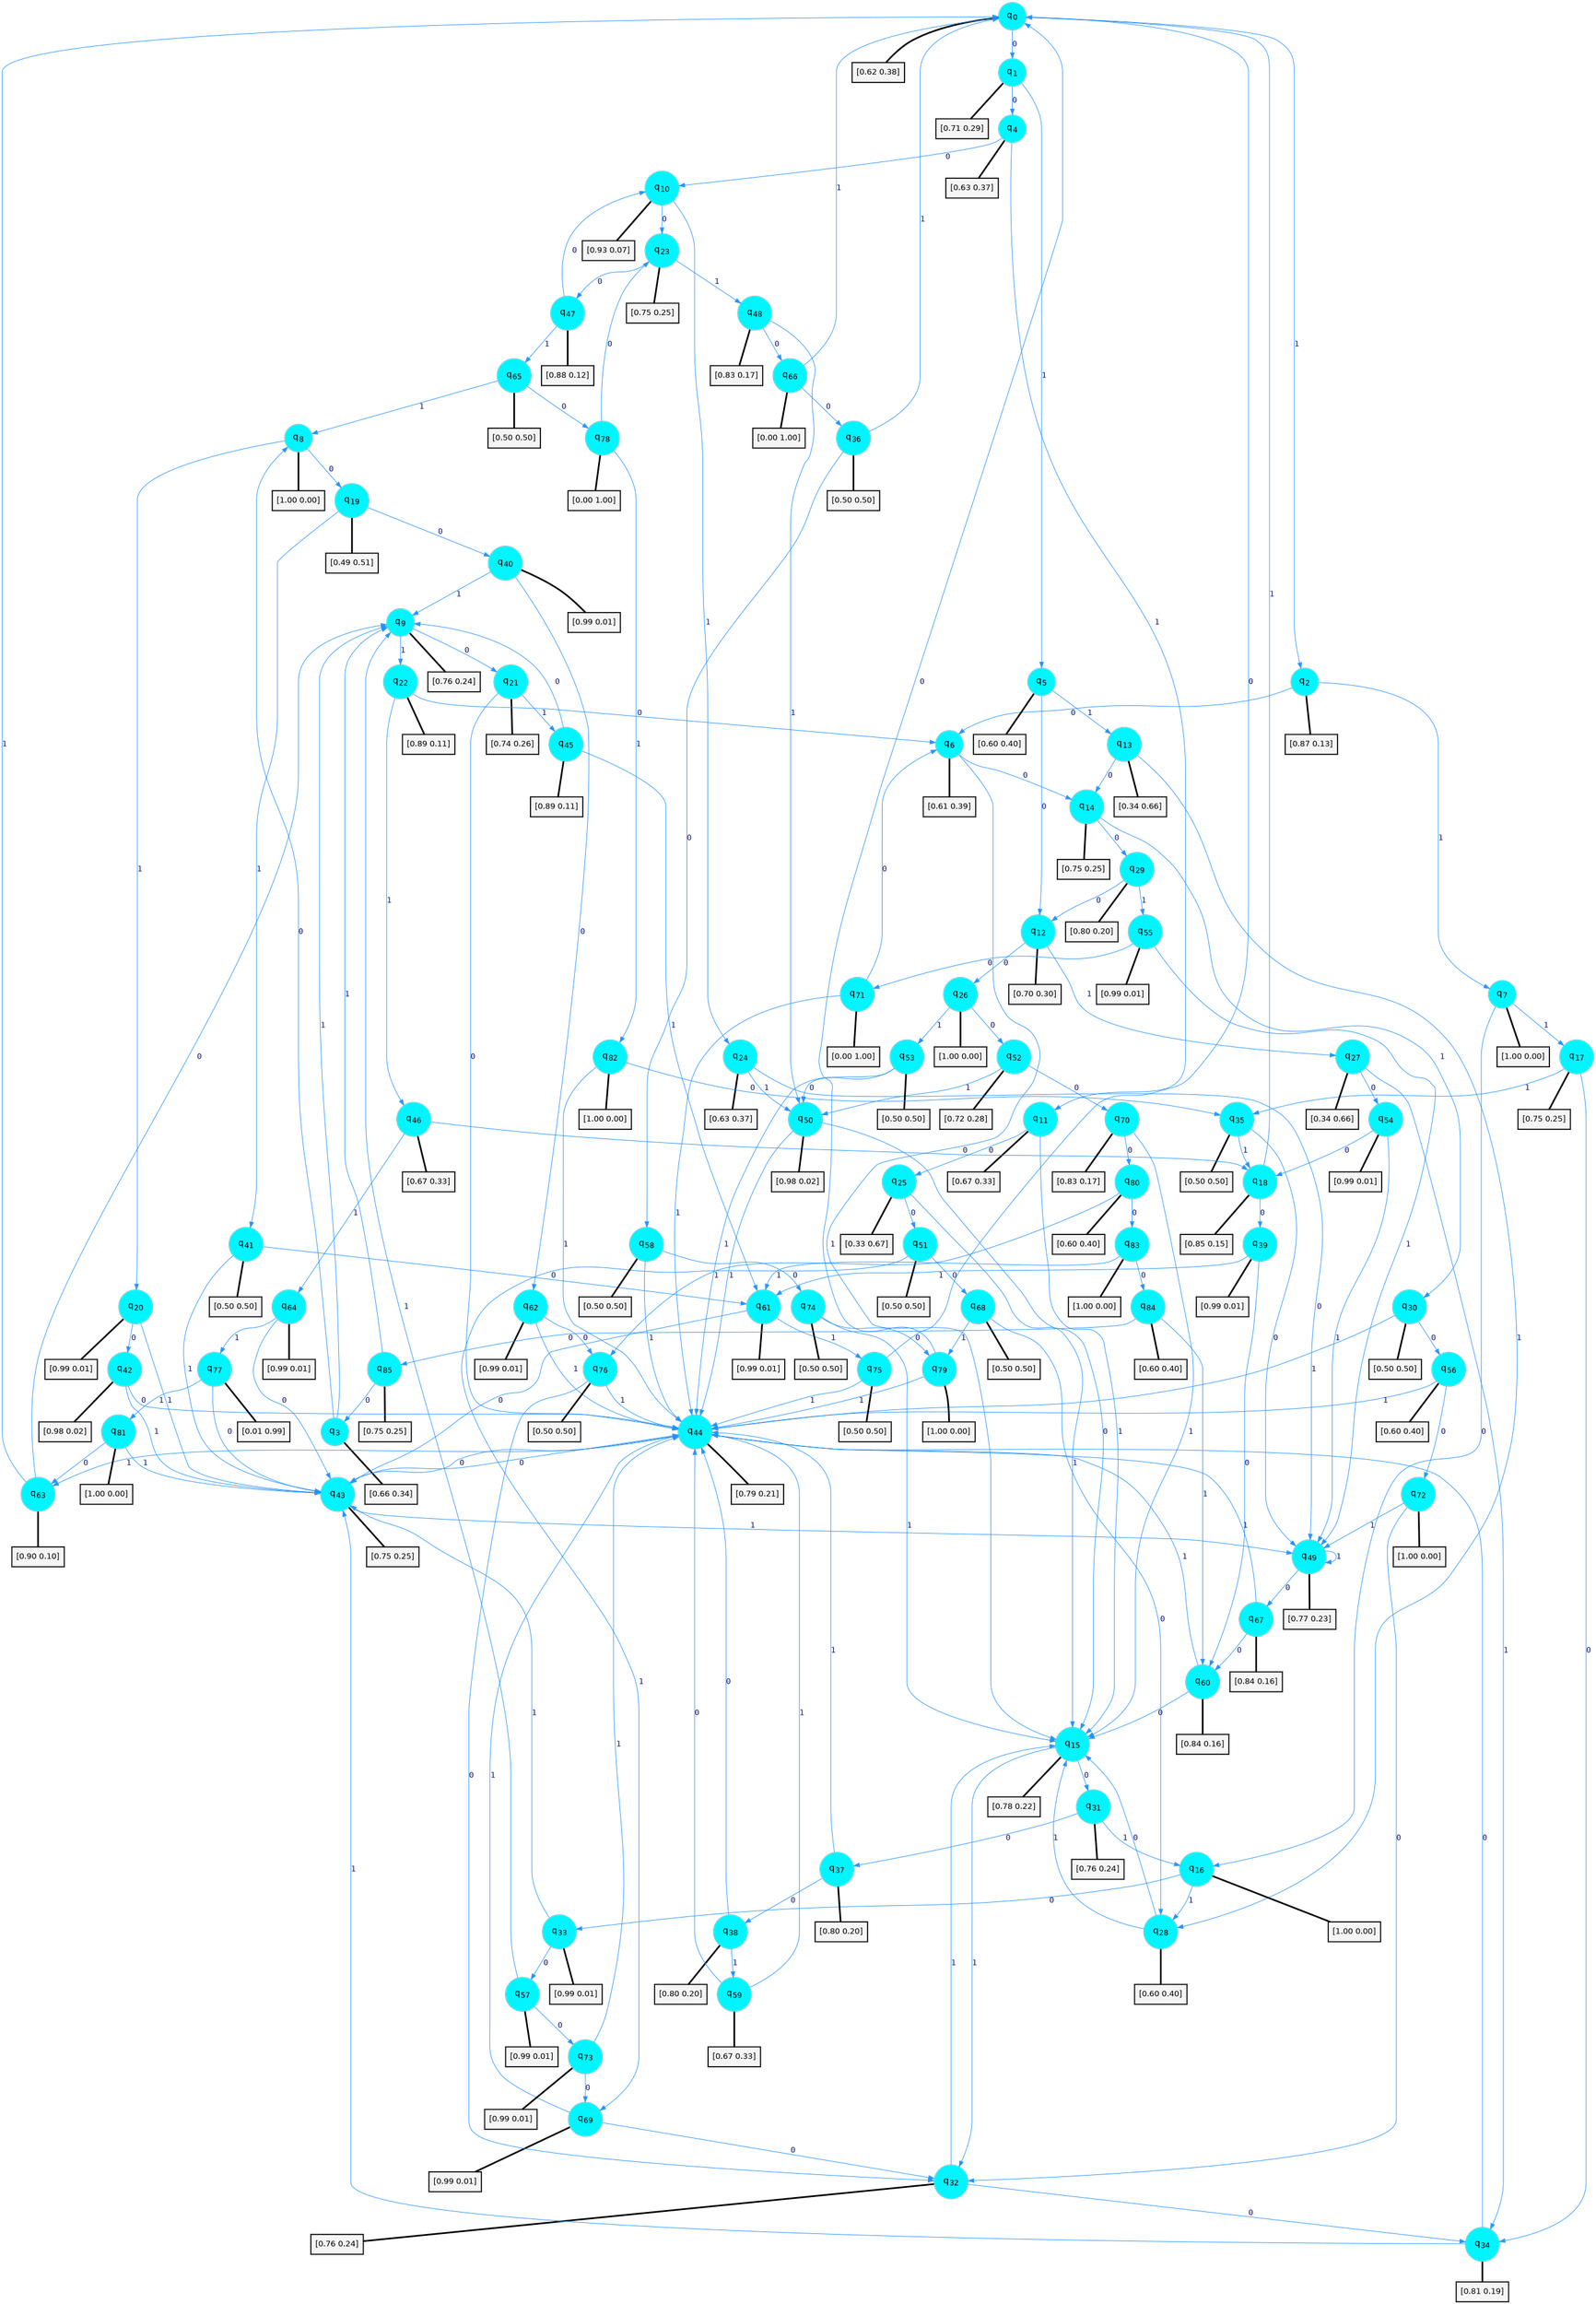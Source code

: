 digraph G {
graph [
bgcolor=transparent, dpi=300, rankdir=TD, size="40,25"];
node [
color=gray, fillcolor=turquoise1, fontcolor=black, fontname=Helvetica, fontsize=16, fontweight=bold, shape=circle, style=filled];
edge [
arrowsize=1, color=dodgerblue1, fontcolor=midnightblue, fontname=courier, fontweight=bold, penwidth=1, style=solid, weight=20];
0[label=<q<SUB>0</SUB>>];
1[label=<q<SUB>1</SUB>>];
2[label=<q<SUB>2</SUB>>];
3[label=<q<SUB>3</SUB>>];
4[label=<q<SUB>4</SUB>>];
5[label=<q<SUB>5</SUB>>];
6[label=<q<SUB>6</SUB>>];
7[label=<q<SUB>7</SUB>>];
8[label=<q<SUB>8</SUB>>];
9[label=<q<SUB>9</SUB>>];
10[label=<q<SUB>10</SUB>>];
11[label=<q<SUB>11</SUB>>];
12[label=<q<SUB>12</SUB>>];
13[label=<q<SUB>13</SUB>>];
14[label=<q<SUB>14</SUB>>];
15[label=<q<SUB>15</SUB>>];
16[label=<q<SUB>16</SUB>>];
17[label=<q<SUB>17</SUB>>];
18[label=<q<SUB>18</SUB>>];
19[label=<q<SUB>19</SUB>>];
20[label=<q<SUB>20</SUB>>];
21[label=<q<SUB>21</SUB>>];
22[label=<q<SUB>22</SUB>>];
23[label=<q<SUB>23</SUB>>];
24[label=<q<SUB>24</SUB>>];
25[label=<q<SUB>25</SUB>>];
26[label=<q<SUB>26</SUB>>];
27[label=<q<SUB>27</SUB>>];
28[label=<q<SUB>28</SUB>>];
29[label=<q<SUB>29</SUB>>];
30[label=<q<SUB>30</SUB>>];
31[label=<q<SUB>31</SUB>>];
32[label=<q<SUB>32</SUB>>];
33[label=<q<SUB>33</SUB>>];
34[label=<q<SUB>34</SUB>>];
35[label=<q<SUB>35</SUB>>];
36[label=<q<SUB>36</SUB>>];
37[label=<q<SUB>37</SUB>>];
38[label=<q<SUB>38</SUB>>];
39[label=<q<SUB>39</SUB>>];
40[label=<q<SUB>40</SUB>>];
41[label=<q<SUB>41</SUB>>];
42[label=<q<SUB>42</SUB>>];
43[label=<q<SUB>43</SUB>>];
44[label=<q<SUB>44</SUB>>];
45[label=<q<SUB>45</SUB>>];
46[label=<q<SUB>46</SUB>>];
47[label=<q<SUB>47</SUB>>];
48[label=<q<SUB>48</SUB>>];
49[label=<q<SUB>49</SUB>>];
50[label=<q<SUB>50</SUB>>];
51[label=<q<SUB>51</SUB>>];
52[label=<q<SUB>52</SUB>>];
53[label=<q<SUB>53</SUB>>];
54[label=<q<SUB>54</SUB>>];
55[label=<q<SUB>55</SUB>>];
56[label=<q<SUB>56</SUB>>];
57[label=<q<SUB>57</SUB>>];
58[label=<q<SUB>58</SUB>>];
59[label=<q<SUB>59</SUB>>];
60[label=<q<SUB>60</SUB>>];
61[label=<q<SUB>61</SUB>>];
62[label=<q<SUB>62</SUB>>];
63[label=<q<SUB>63</SUB>>];
64[label=<q<SUB>64</SUB>>];
65[label=<q<SUB>65</SUB>>];
66[label=<q<SUB>66</SUB>>];
67[label=<q<SUB>67</SUB>>];
68[label=<q<SUB>68</SUB>>];
69[label=<q<SUB>69</SUB>>];
70[label=<q<SUB>70</SUB>>];
71[label=<q<SUB>71</SUB>>];
72[label=<q<SUB>72</SUB>>];
73[label=<q<SUB>73</SUB>>];
74[label=<q<SUB>74</SUB>>];
75[label=<q<SUB>75</SUB>>];
76[label=<q<SUB>76</SUB>>];
77[label=<q<SUB>77</SUB>>];
78[label=<q<SUB>78</SUB>>];
79[label=<q<SUB>79</SUB>>];
80[label=<q<SUB>80</SUB>>];
81[label=<q<SUB>81</SUB>>];
82[label=<q<SUB>82</SUB>>];
83[label=<q<SUB>83</SUB>>];
84[label=<q<SUB>84</SUB>>];
85[label=<q<SUB>85</SUB>>];
86[label="[0.62 0.38]", shape=box,fontcolor=black, fontname=Helvetica, fontsize=14, penwidth=2, fillcolor=whitesmoke,color=black];
87[label="[0.71 0.29]", shape=box,fontcolor=black, fontname=Helvetica, fontsize=14, penwidth=2, fillcolor=whitesmoke,color=black];
88[label="[0.87 0.13]", shape=box,fontcolor=black, fontname=Helvetica, fontsize=14, penwidth=2, fillcolor=whitesmoke,color=black];
89[label="[0.66 0.34]", shape=box,fontcolor=black, fontname=Helvetica, fontsize=14, penwidth=2, fillcolor=whitesmoke,color=black];
90[label="[0.63 0.37]", shape=box,fontcolor=black, fontname=Helvetica, fontsize=14, penwidth=2, fillcolor=whitesmoke,color=black];
91[label="[0.60 0.40]", shape=box,fontcolor=black, fontname=Helvetica, fontsize=14, penwidth=2, fillcolor=whitesmoke,color=black];
92[label="[0.61 0.39]", shape=box,fontcolor=black, fontname=Helvetica, fontsize=14, penwidth=2, fillcolor=whitesmoke,color=black];
93[label="[1.00 0.00]", shape=box,fontcolor=black, fontname=Helvetica, fontsize=14, penwidth=2, fillcolor=whitesmoke,color=black];
94[label="[1.00 0.00]", shape=box,fontcolor=black, fontname=Helvetica, fontsize=14, penwidth=2, fillcolor=whitesmoke,color=black];
95[label="[0.76 0.24]", shape=box,fontcolor=black, fontname=Helvetica, fontsize=14, penwidth=2, fillcolor=whitesmoke,color=black];
96[label="[0.93 0.07]", shape=box,fontcolor=black, fontname=Helvetica, fontsize=14, penwidth=2, fillcolor=whitesmoke,color=black];
97[label="[0.67 0.33]", shape=box,fontcolor=black, fontname=Helvetica, fontsize=14, penwidth=2, fillcolor=whitesmoke,color=black];
98[label="[0.70 0.30]", shape=box,fontcolor=black, fontname=Helvetica, fontsize=14, penwidth=2, fillcolor=whitesmoke,color=black];
99[label="[0.34 0.66]", shape=box,fontcolor=black, fontname=Helvetica, fontsize=14, penwidth=2, fillcolor=whitesmoke,color=black];
100[label="[0.75 0.25]", shape=box,fontcolor=black, fontname=Helvetica, fontsize=14, penwidth=2, fillcolor=whitesmoke,color=black];
101[label="[0.78 0.22]", shape=box,fontcolor=black, fontname=Helvetica, fontsize=14, penwidth=2, fillcolor=whitesmoke,color=black];
102[label="[1.00 0.00]", shape=box,fontcolor=black, fontname=Helvetica, fontsize=14, penwidth=2, fillcolor=whitesmoke,color=black];
103[label="[0.75 0.25]", shape=box,fontcolor=black, fontname=Helvetica, fontsize=14, penwidth=2, fillcolor=whitesmoke,color=black];
104[label="[0.85 0.15]", shape=box,fontcolor=black, fontname=Helvetica, fontsize=14, penwidth=2, fillcolor=whitesmoke,color=black];
105[label="[0.49 0.51]", shape=box,fontcolor=black, fontname=Helvetica, fontsize=14, penwidth=2, fillcolor=whitesmoke,color=black];
106[label="[0.99 0.01]", shape=box,fontcolor=black, fontname=Helvetica, fontsize=14, penwidth=2, fillcolor=whitesmoke,color=black];
107[label="[0.74 0.26]", shape=box,fontcolor=black, fontname=Helvetica, fontsize=14, penwidth=2, fillcolor=whitesmoke,color=black];
108[label="[0.89 0.11]", shape=box,fontcolor=black, fontname=Helvetica, fontsize=14, penwidth=2, fillcolor=whitesmoke,color=black];
109[label="[0.75 0.25]", shape=box,fontcolor=black, fontname=Helvetica, fontsize=14, penwidth=2, fillcolor=whitesmoke,color=black];
110[label="[0.63 0.37]", shape=box,fontcolor=black, fontname=Helvetica, fontsize=14, penwidth=2, fillcolor=whitesmoke,color=black];
111[label="[0.33 0.67]", shape=box,fontcolor=black, fontname=Helvetica, fontsize=14, penwidth=2, fillcolor=whitesmoke,color=black];
112[label="[1.00 0.00]", shape=box,fontcolor=black, fontname=Helvetica, fontsize=14, penwidth=2, fillcolor=whitesmoke,color=black];
113[label="[0.34 0.66]", shape=box,fontcolor=black, fontname=Helvetica, fontsize=14, penwidth=2, fillcolor=whitesmoke,color=black];
114[label="[0.60 0.40]", shape=box,fontcolor=black, fontname=Helvetica, fontsize=14, penwidth=2, fillcolor=whitesmoke,color=black];
115[label="[0.80 0.20]", shape=box,fontcolor=black, fontname=Helvetica, fontsize=14, penwidth=2, fillcolor=whitesmoke,color=black];
116[label="[0.50 0.50]", shape=box,fontcolor=black, fontname=Helvetica, fontsize=14, penwidth=2, fillcolor=whitesmoke,color=black];
117[label="[0.76 0.24]", shape=box,fontcolor=black, fontname=Helvetica, fontsize=14, penwidth=2, fillcolor=whitesmoke,color=black];
118[label="[0.76 0.24]", shape=box,fontcolor=black, fontname=Helvetica, fontsize=14, penwidth=2, fillcolor=whitesmoke,color=black];
119[label="[0.99 0.01]", shape=box,fontcolor=black, fontname=Helvetica, fontsize=14, penwidth=2, fillcolor=whitesmoke,color=black];
120[label="[0.81 0.19]", shape=box,fontcolor=black, fontname=Helvetica, fontsize=14, penwidth=2, fillcolor=whitesmoke,color=black];
121[label="[0.50 0.50]", shape=box,fontcolor=black, fontname=Helvetica, fontsize=14, penwidth=2, fillcolor=whitesmoke,color=black];
122[label="[0.50 0.50]", shape=box,fontcolor=black, fontname=Helvetica, fontsize=14, penwidth=2, fillcolor=whitesmoke,color=black];
123[label="[0.80 0.20]", shape=box,fontcolor=black, fontname=Helvetica, fontsize=14, penwidth=2, fillcolor=whitesmoke,color=black];
124[label="[0.80 0.20]", shape=box,fontcolor=black, fontname=Helvetica, fontsize=14, penwidth=2, fillcolor=whitesmoke,color=black];
125[label="[0.99 0.01]", shape=box,fontcolor=black, fontname=Helvetica, fontsize=14, penwidth=2, fillcolor=whitesmoke,color=black];
126[label="[0.99 0.01]", shape=box,fontcolor=black, fontname=Helvetica, fontsize=14, penwidth=2, fillcolor=whitesmoke,color=black];
127[label="[0.50 0.50]", shape=box,fontcolor=black, fontname=Helvetica, fontsize=14, penwidth=2, fillcolor=whitesmoke,color=black];
128[label="[0.98 0.02]", shape=box,fontcolor=black, fontname=Helvetica, fontsize=14, penwidth=2, fillcolor=whitesmoke,color=black];
129[label="[0.75 0.25]", shape=box,fontcolor=black, fontname=Helvetica, fontsize=14, penwidth=2, fillcolor=whitesmoke,color=black];
130[label="[0.79 0.21]", shape=box,fontcolor=black, fontname=Helvetica, fontsize=14, penwidth=2, fillcolor=whitesmoke,color=black];
131[label="[0.89 0.11]", shape=box,fontcolor=black, fontname=Helvetica, fontsize=14, penwidth=2, fillcolor=whitesmoke,color=black];
132[label="[0.67 0.33]", shape=box,fontcolor=black, fontname=Helvetica, fontsize=14, penwidth=2, fillcolor=whitesmoke,color=black];
133[label="[0.88 0.12]", shape=box,fontcolor=black, fontname=Helvetica, fontsize=14, penwidth=2, fillcolor=whitesmoke,color=black];
134[label="[0.83 0.17]", shape=box,fontcolor=black, fontname=Helvetica, fontsize=14, penwidth=2, fillcolor=whitesmoke,color=black];
135[label="[0.77 0.23]", shape=box,fontcolor=black, fontname=Helvetica, fontsize=14, penwidth=2, fillcolor=whitesmoke,color=black];
136[label="[0.98 0.02]", shape=box,fontcolor=black, fontname=Helvetica, fontsize=14, penwidth=2, fillcolor=whitesmoke,color=black];
137[label="[0.50 0.50]", shape=box,fontcolor=black, fontname=Helvetica, fontsize=14, penwidth=2, fillcolor=whitesmoke,color=black];
138[label="[0.72 0.28]", shape=box,fontcolor=black, fontname=Helvetica, fontsize=14, penwidth=2, fillcolor=whitesmoke,color=black];
139[label="[0.50 0.50]", shape=box,fontcolor=black, fontname=Helvetica, fontsize=14, penwidth=2, fillcolor=whitesmoke,color=black];
140[label="[0.99 0.01]", shape=box,fontcolor=black, fontname=Helvetica, fontsize=14, penwidth=2, fillcolor=whitesmoke,color=black];
141[label="[0.99 0.01]", shape=box,fontcolor=black, fontname=Helvetica, fontsize=14, penwidth=2, fillcolor=whitesmoke,color=black];
142[label="[0.60 0.40]", shape=box,fontcolor=black, fontname=Helvetica, fontsize=14, penwidth=2, fillcolor=whitesmoke,color=black];
143[label="[0.99 0.01]", shape=box,fontcolor=black, fontname=Helvetica, fontsize=14, penwidth=2, fillcolor=whitesmoke,color=black];
144[label="[0.50 0.50]", shape=box,fontcolor=black, fontname=Helvetica, fontsize=14, penwidth=2, fillcolor=whitesmoke,color=black];
145[label="[0.67 0.33]", shape=box,fontcolor=black, fontname=Helvetica, fontsize=14, penwidth=2, fillcolor=whitesmoke,color=black];
146[label="[0.84 0.16]", shape=box,fontcolor=black, fontname=Helvetica, fontsize=14, penwidth=2, fillcolor=whitesmoke,color=black];
147[label="[0.99 0.01]", shape=box,fontcolor=black, fontname=Helvetica, fontsize=14, penwidth=2, fillcolor=whitesmoke,color=black];
148[label="[0.99 0.01]", shape=box,fontcolor=black, fontname=Helvetica, fontsize=14, penwidth=2, fillcolor=whitesmoke,color=black];
149[label="[0.90 0.10]", shape=box,fontcolor=black, fontname=Helvetica, fontsize=14, penwidth=2, fillcolor=whitesmoke,color=black];
150[label="[0.99 0.01]", shape=box,fontcolor=black, fontname=Helvetica, fontsize=14, penwidth=2, fillcolor=whitesmoke,color=black];
151[label="[0.50 0.50]", shape=box,fontcolor=black, fontname=Helvetica, fontsize=14, penwidth=2, fillcolor=whitesmoke,color=black];
152[label="[0.00 1.00]", shape=box,fontcolor=black, fontname=Helvetica, fontsize=14, penwidth=2, fillcolor=whitesmoke,color=black];
153[label="[0.84 0.16]", shape=box,fontcolor=black, fontname=Helvetica, fontsize=14, penwidth=2, fillcolor=whitesmoke,color=black];
154[label="[0.50 0.50]", shape=box,fontcolor=black, fontname=Helvetica, fontsize=14, penwidth=2, fillcolor=whitesmoke,color=black];
155[label="[0.99 0.01]", shape=box,fontcolor=black, fontname=Helvetica, fontsize=14, penwidth=2, fillcolor=whitesmoke,color=black];
156[label="[0.83 0.17]", shape=box,fontcolor=black, fontname=Helvetica, fontsize=14, penwidth=2, fillcolor=whitesmoke,color=black];
157[label="[0.00 1.00]", shape=box,fontcolor=black, fontname=Helvetica, fontsize=14, penwidth=2, fillcolor=whitesmoke,color=black];
158[label="[1.00 0.00]", shape=box,fontcolor=black, fontname=Helvetica, fontsize=14, penwidth=2, fillcolor=whitesmoke,color=black];
159[label="[0.99 0.01]", shape=box,fontcolor=black, fontname=Helvetica, fontsize=14, penwidth=2, fillcolor=whitesmoke,color=black];
160[label="[0.50 0.50]", shape=box,fontcolor=black, fontname=Helvetica, fontsize=14, penwidth=2, fillcolor=whitesmoke,color=black];
161[label="[0.50 0.50]", shape=box,fontcolor=black, fontname=Helvetica, fontsize=14, penwidth=2, fillcolor=whitesmoke,color=black];
162[label="[0.50 0.50]", shape=box,fontcolor=black, fontname=Helvetica, fontsize=14, penwidth=2, fillcolor=whitesmoke,color=black];
163[label="[0.01 0.99]", shape=box,fontcolor=black, fontname=Helvetica, fontsize=14, penwidth=2, fillcolor=whitesmoke,color=black];
164[label="[0.00 1.00]", shape=box,fontcolor=black, fontname=Helvetica, fontsize=14, penwidth=2, fillcolor=whitesmoke,color=black];
165[label="[1.00 0.00]", shape=box,fontcolor=black, fontname=Helvetica, fontsize=14, penwidth=2, fillcolor=whitesmoke,color=black];
166[label="[0.60 0.40]", shape=box,fontcolor=black, fontname=Helvetica, fontsize=14, penwidth=2, fillcolor=whitesmoke,color=black];
167[label="[1.00 0.00]", shape=box,fontcolor=black, fontname=Helvetica, fontsize=14, penwidth=2, fillcolor=whitesmoke,color=black];
168[label="[1.00 0.00]", shape=box,fontcolor=black, fontname=Helvetica, fontsize=14, penwidth=2, fillcolor=whitesmoke,color=black];
169[label="[1.00 0.00]", shape=box,fontcolor=black, fontname=Helvetica, fontsize=14, penwidth=2, fillcolor=whitesmoke,color=black];
170[label="[0.60 0.40]", shape=box,fontcolor=black, fontname=Helvetica, fontsize=14, penwidth=2, fillcolor=whitesmoke,color=black];
171[label="[0.75 0.25]", shape=box,fontcolor=black, fontname=Helvetica, fontsize=14, penwidth=2, fillcolor=whitesmoke,color=black];
0->1 [label=0];
0->2 [label=1];
0->86 [arrowhead=none, penwidth=3,color=black];
1->4 [label=0];
1->5 [label=1];
1->87 [arrowhead=none, penwidth=3,color=black];
2->6 [label=0];
2->7 [label=1];
2->88 [arrowhead=none, penwidth=3,color=black];
3->8 [label=0];
3->9 [label=1];
3->89 [arrowhead=none, penwidth=3,color=black];
4->10 [label=0];
4->11 [label=1];
4->90 [arrowhead=none, penwidth=3,color=black];
5->12 [label=0];
5->13 [label=1];
5->91 [arrowhead=none, penwidth=3,color=black];
6->14 [label=0];
6->15 [label=1];
6->92 [arrowhead=none, penwidth=3,color=black];
7->16 [label=0];
7->17 [label=1];
7->93 [arrowhead=none, penwidth=3,color=black];
8->19 [label=0];
8->20 [label=1];
8->94 [arrowhead=none, penwidth=3,color=black];
9->21 [label=0];
9->22 [label=1];
9->95 [arrowhead=none, penwidth=3,color=black];
10->23 [label=0];
10->24 [label=1];
10->96 [arrowhead=none, penwidth=3,color=black];
11->25 [label=0];
11->15 [label=1];
11->97 [arrowhead=none, penwidth=3,color=black];
12->26 [label=0];
12->27 [label=1];
12->98 [arrowhead=none, penwidth=3,color=black];
13->14 [label=0];
13->28 [label=1];
13->99 [arrowhead=none, penwidth=3,color=black];
14->29 [label=0];
14->30 [label=1];
14->100 [arrowhead=none, penwidth=3,color=black];
15->31 [label=0];
15->32 [label=1];
15->101 [arrowhead=none, penwidth=3,color=black];
16->33 [label=0];
16->28 [label=1];
16->102 [arrowhead=none, penwidth=3,color=black];
17->34 [label=0];
17->35 [label=1];
17->103 [arrowhead=none, penwidth=3,color=black];
18->39 [label=0];
18->0 [label=1];
18->104 [arrowhead=none, penwidth=3,color=black];
19->40 [label=0];
19->41 [label=1];
19->105 [arrowhead=none, penwidth=3,color=black];
20->42 [label=0];
20->43 [label=1];
20->106 [arrowhead=none, penwidth=3,color=black];
21->44 [label=0];
21->45 [label=1];
21->107 [arrowhead=none, penwidth=3,color=black];
22->6 [label=0];
22->46 [label=1];
22->108 [arrowhead=none, penwidth=3,color=black];
23->47 [label=0];
23->48 [label=1];
23->109 [arrowhead=none, penwidth=3,color=black];
24->49 [label=0];
24->50 [label=1];
24->110 [arrowhead=none, penwidth=3,color=black];
25->51 [label=0];
25->15 [label=1];
25->111 [arrowhead=none, penwidth=3,color=black];
26->52 [label=0];
26->53 [label=1];
26->112 [arrowhead=none, penwidth=3,color=black];
27->54 [label=0];
27->34 [label=1];
27->113 [arrowhead=none, penwidth=3,color=black];
28->15 [label=0];
28->15 [label=1];
28->114 [arrowhead=none, penwidth=3,color=black];
29->12 [label=0];
29->55 [label=1];
29->115 [arrowhead=none, penwidth=3,color=black];
30->56 [label=0];
30->44 [label=1];
30->116 [arrowhead=none, penwidth=3,color=black];
31->37 [label=0];
31->16 [label=1];
31->117 [arrowhead=none, penwidth=3,color=black];
32->34 [label=0];
32->15 [label=1];
32->118 [arrowhead=none, penwidth=3,color=black];
33->57 [label=0];
33->43 [label=1];
33->119 [arrowhead=none, penwidth=3,color=black];
34->44 [label=0];
34->43 [label=1];
34->120 [arrowhead=none, penwidth=3,color=black];
35->49 [label=0];
35->18 [label=1];
35->121 [arrowhead=none, penwidth=3,color=black];
36->58 [label=0];
36->0 [label=1];
36->122 [arrowhead=none, penwidth=3,color=black];
37->38 [label=0];
37->44 [label=1];
37->123 [arrowhead=none, penwidth=3,color=black];
38->44 [label=0];
38->59 [label=1];
38->124 [arrowhead=none, penwidth=3,color=black];
39->60 [label=0];
39->61 [label=1];
39->125 [arrowhead=none, penwidth=3,color=black];
40->62 [label=0];
40->9 [label=1];
40->126 [arrowhead=none, penwidth=3,color=black];
41->61 [label=0];
41->43 [label=1];
41->127 [arrowhead=none, penwidth=3,color=black];
42->44 [label=0];
42->43 [label=1];
42->128 [arrowhead=none, penwidth=3,color=black];
43->44 [label=0];
43->49 [label=1];
43->129 [arrowhead=none, penwidth=3,color=black];
44->43 [label=0];
44->63 [label=1];
44->130 [arrowhead=none, penwidth=3,color=black];
45->9 [label=0];
45->61 [label=1];
45->131 [arrowhead=none, penwidth=3,color=black];
46->18 [label=0];
46->64 [label=1];
46->132 [arrowhead=none, penwidth=3,color=black];
47->10 [label=0];
47->65 [label=1];
47->133 [arrowhead=none, penwidth=3,color=black];
48->66 [label=0];
48->50 [label=1];
48->134 [arrowhead=none, penwidth=3,color=black];
49->67 [label=0];
49->49 [label=1];
49->135 [arrowhead=none, penwidth=3,color=black];
50->15 [label=0];
50->44 [label=1];
50->136 [arrowhead=none, penwidth=3,color=black];
51->68 [label=0];
51->69 [label=1];
51->137 [arrowhead=none, penwidth=3,color=black];
52->70 [label=0];
52->50 [label=1];
52->138 [arrowhead=none, penwidth=3,color=black];
53->50 [label=0];
53->44 [label=1];
53->139 [arrowhead=none, penwidth=3,color=black];
54->18 [label=0];
54->49 [label=1];
54->140 [arrowhead=none, penwidth=3,color=black];
55->71 [label=0];
55->49 [label=1];
55->141 [arrowhead=none, penwidth=3,color=black];
56->72 [label=0];
56->44 [label=1];
56->142 [arrowhead=none, penwidth=3,color=black];
57->73 [label=0];
57->9 [label=1];
57->143 [arrowhead=none, penwidth=3,color=black];
58->74 [label=0];
58->44 [label=1];
58->144 [arrowhead=none, penwidth=3,color=black];
59->44 [label=0];
59->44 [label=1];
59->145 [arrowhead=none, penwidth=3,color=black];
60->15 [label=0];
60->44 [label=1];
60->146 [arrowhead=none, penwidth=3,color=black];
61->43 [label=0];
61->75 [label=1];
61->147 [arrowhead=none, penwidth=3,color=black];
62->76 [label=0];
62->44 [label=1];
62->148 [arrowhead=none, penwidth=3,color=black];
63->9 [label=0];
63->0 [label=1];
63->149 [arrowhead=none, penwidth=3,color=black];
64->43 [label=0];
64->77 [label=1];
64->150 [arrowhead=none, penwidth=3,color=black];
65->78 [label=0];
65->8 [label=1];
65->151 [arrowhead=none, penwidth=3,color=black];
66->36 [label=0];
66->0 [label=1];
66->152 [arrowhead=none, penwidth=3,color=black];
67->60 [label=0];
67->44 [label=1];
67->153 [arrowhead=none, penwidth=3,color=black];
68->28 [label=0];
68->79 [label=1];
68->154 [arrowhead=none, penwidth=3,color=black];
69->32 [label=0];
69->44 [label=1];
69->155 [arrowhead=none, penwidth=3,color=black];
70->80 [label=0];
70->15 [label=1];
70->156 [arrowhead=none, penwidth=3,color=black];
71->6 [label=0];
71->44 [label=1];
71->157 [arrowhead=none, penwidth=3,color=black];
72->32 [label=0];
72->49 [label=1];
72->158 [arrowhead=none, penwidth=3,color=black];
73->69 [label=0];
73->44 [label=1];
73->159 [arrowhead=none, penwidth=3,color=black];
74->79 [label=0];
74->15 [label=1];
74->160 [arrowhead=none, penwidth=3,color=black];
75->0 [label=0];
75->44 [label=1];
75->161 [arrowhead=none, penwidth=3,color=black];
76->32 [label=0];
76->44 [label=1];
76->162 [arrowhead=none, penwidth=3,color=black];
77->43 [label=0];
77->81 [label=1];
77->163 [arrowhead=none, penwidth=3,color=black];
78->23 [label=0];
78->82 [label=1];
78->164 [arrowhead=none, penwidth=3,color=black];
79->0 [label=0];
79->44 [label=1];
79->165 [arrowhead=none, penwidth=3,color=black];
80->83 [label=0];
80->76 [label=1];
80->166 [arrowhead=none, penwidth=3,color=black];
81->63 [label=0];
81->43 [label=1];
81->167 [arrowhead=none, penwidth=3,color=black];
82->35 [label=0];
82->44 [label=1];
82->168 [arrowhead=none, penwidth=3,color=black];
83->84 [label=0];
83->61 [label=1];
83->169 [arrowhead=none, penwidth=3,color=black];
84->85 [label=0];
84->60 [label=1];
84->170 [arrowhead=none, penwidth=3,color=black];
85->3 [label=0];
85->9 [label=1];
85->171 [arrowhead=none, penwidth=3,color=black];
}
